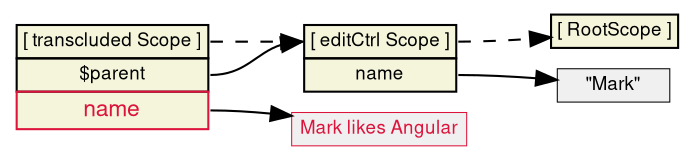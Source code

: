digraph d {
	rankdir=LR
	nodesep=0.1
	node [fontname="Helvetica,Sans", fontsize=9, penwidth=0.5, margin="0.05, 0.04", height="0.2" ]

  /* scopes */
  node [shape=plaintext];
  root [label=<<table bgcolor="beige" border="0" cellborder="1" cellpadding="2" cellspacing="0">
  <tr><td port="proto">[ RootScope ]</td></tr></table>>]
  parent [label=<<table bgcolor="beige" border="0" cellborder="1" cellpadding="2" cellspacing="0">
  <tr><td port="proto">[ editCtrl Scope ]</td></tr>
  <tr><td port="name">name</td></tr>
  </table>>]
  transcludedScope [label=<<table bgcolor="beige" border="0" cellborder="1" cellpadding="2" cellspacing="0">
  <tr><td port="proto">[ transcluded Scope ]</td></tr>
  <tr><td port="parent">$parent</td></tr>
  <tr><td port="name" color="crimson"><font color="crimson"><font point-size="11">name</font></font></td></tr>
  </table>>]

  /* literals */
  node [fillcolor=gray94, shape=box, style=filled]
  Mark [label="\"Mark\""]
  node [color=crimson, fontcolor=crimson]
  Mark2 [label="Mark likes Angular"]

  /* references */
  parent:proto -> root:proto [style = dashed]
  parent:name -> Mark
  transcludedScope:proto -> parent:proto [style=dashed]
  transcludedScope:parent -> parent:proto
  transcludedScope:name -> Mark2
}
